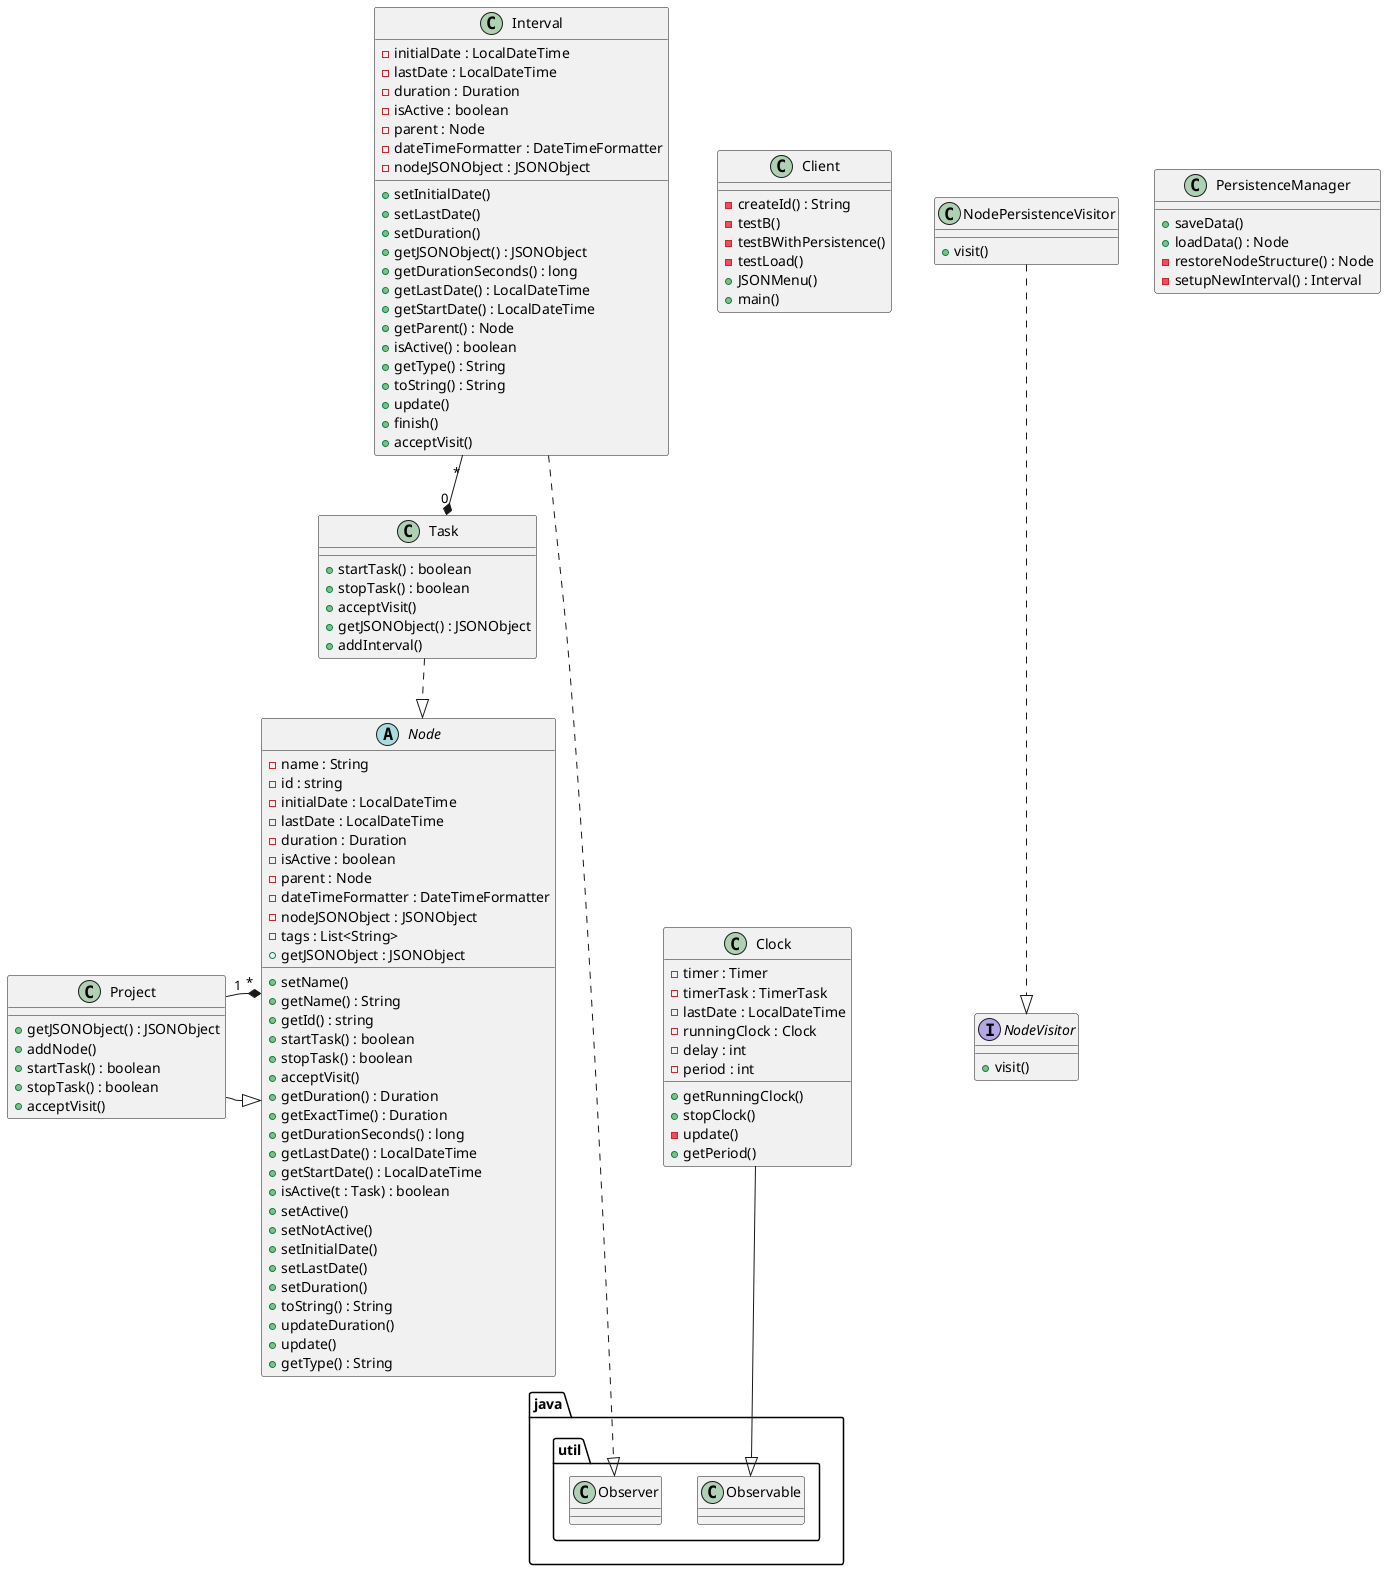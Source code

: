 @startuml
class Client {
- createId() : String
- testB()
- testBWithPersistence()
- testLoad()
+ JSONMenu()
+ main()
}

abstract Node {
- name : String
- id : string
- initialDate : LocalDateTime
- lastDate : LocalDateTime
- duration : Duration
- isActive : boolean
- parent : Node
- dateTimeFormatter : DateTimeFormatter
- nodeJSONObject : JSONObject
- tags : List<String>
+ getJSONObject : JSONObject
+ setName()
+ getName() : String
+ getId() : string
+ startTask() : boolean
+ stopTask() : boolean
+ acceptVisit()
+ getDuration() : Duration
+ getExactTime() : Duration
+ getDurationSeconds() : long
+ getLastDate() : LocalDateTime
+ getStartDate() : LocalDateTime
+ isActive(t : Task) : boolean
+ setActive()
+ setNotActive()
+ setInitialDate()
+ setLastDate()
+ setDuration()
+ toString() : String
+ updateDuration()
+ update()
+ getType() : String
}

class Project {
+ getJSONObject() : JSONObject
+ addNode()
+ startTask() : boolean
+ stopTask() : boolean
+ acceptVisit()
}

class Task {
+ startTask() : boolean
+ stopTask() : boolean
+ acceptVisit()
+ getJSONObject() : JSONObject
+ addInterval()
}

class Interval {
- initialDate : LocalDateTime
- lastDate : LocalDateTime
- duration : Duration
- isActive : boolean
- parent : Node
- dateTimeFormatter : DateTimeFormatter
- nodeJSONObject : JSONObject
+ setInitialDate()
+ setLastDate()
+ setDuration()
+ getJSONObject() : JSONObject
+ getDurationSeconds() : long
+ getLastDate() : LocalDateTime
+ getStartDate() : LocalDateTime
+ getParent() : Node
+ isActive() : boolean
+ getType() : String
+ toString() : String
+ update()
+ finish()
+ acceptVisit()
}

class Clock {
- timer : Timer
- timerTask : TimerTask
- lastDate : LocalDateTime
- runningClock : Clock
- delay : int
- period : int
+ getRunningClock()
+ stopClock()
- update()
+ getPeriod()
}

class NodePersistenceVisitor {
+ visit()
}

interface NodeVisitor {
+ visit()
}

class PersistenceManager {
+ saveData()
+ loadData() : Node
- restoreNodeStructure() : Node
- setupNewInterval() : Interval
}

Project -|> Node
Node "*" *-- "1" Project
Task -.|> Node
Clock -down-|> java.util.Observable
Interval -.down.-|> java.util.Observer
Interval "*" --* "0" Task
NodePersistenceVisitor -.down-|> NodeVisitor

@enduml
